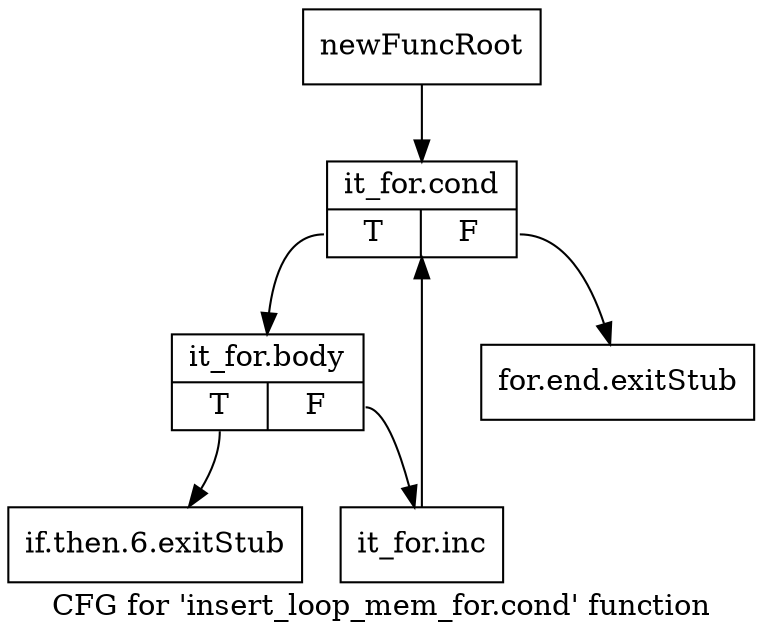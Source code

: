 digraph "CFG for 'insert_loop_mem_for.cond' function" {
	label="CFG for 'insert_loop_mem_for.cond' function";

	Node0xb6d8da0 [shape=record,label="{newFuncRoot}"];
	Node0xb6d8da0 -> Node0xb6d8e90;
	Node0xb6d8df0 [shape=record,label="{for.end.exitStub}"];
	Node0xb6d8e40 [shape=record,label="{if.then.6.exitStub}"];
	Node0xb6d8e90 [shape=record,label="{it_for.cond|{<s0>T|<s1>F}}"];
	Node0xb6d8e90:s0 -> Node0xb6d8ee0;
	Node0xb6d8e90:s1 -> Node0xb6d8df0;
	Node0xb6d8ee0 [shape=record,label="{it_for.body|{<s0>T|<s1>F}}"];
	Node0xb6d8ee0:s0 -> Node0xb6d8e40;
	Node0xb6d8ee0:s1 -> Node0xb6d8f30;
	Node0xb6d8f30 [shape=record,label="{it_for.inc}"];
	Node0xb6d8f30 -> Node0xb6d8e90;
}
